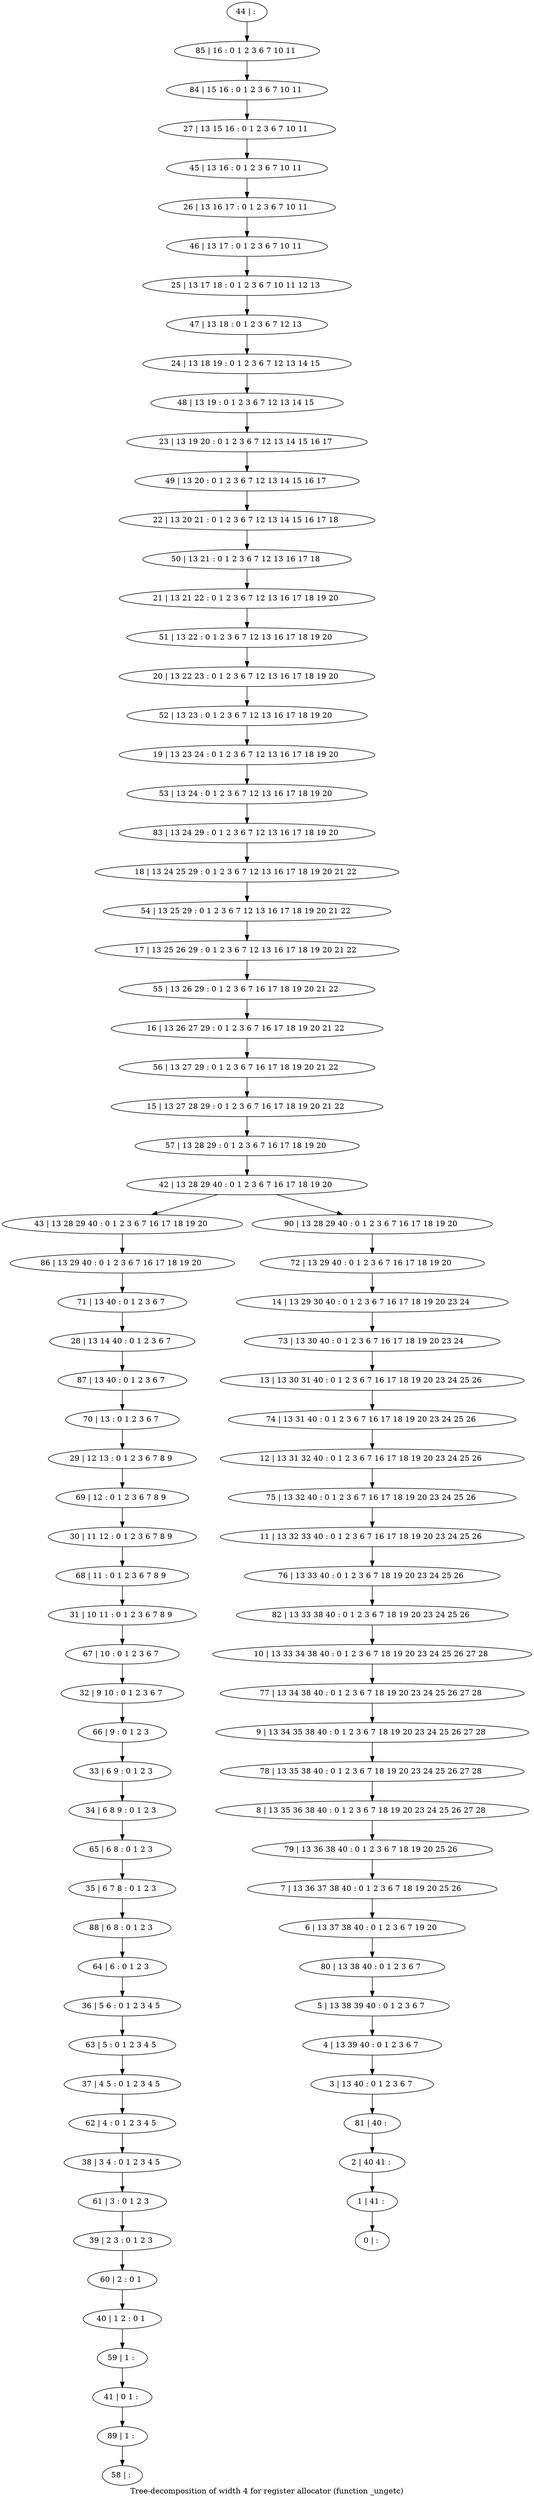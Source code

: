 digraph G {
graph [label="Tree-decomposition of width 4 for register allocator (function _ungetc)"]
0[label="0 | : "];
1[label="1 | 41 : "];
2[label="2 | 40 41 : "];
3[label="3 | 13 40 : 0 1 2 3 6 7 "];
4[label="4 | 13 39 40 : 0 1 2 3 6 7 "];
5[label="5 | 13 38 39 40 : 0 1 2 3 6 7 "];
6[label="6 | 13 37 38 40 : 0 1 2 3 6 7 19 20 "];
7[label="7 | 13 36 37 38 40 : 0 1 2 3 6 7 18 19 20 25 26 "];
8[label="8 | 13 35 36 38 40 : 0 1 2 3 6 7 18 19 20 23 24 25 26 27 28 "];
9[label="9 | 13 34 35 38 40 : 0 1 2 3 6 7 18 19 20 23 24 25 26 27 28 "];
10[label="10 | 13 33 34 38 40 : 0 1 2 3 6 7 18 19 20 23 24 25 26 27 28 "];
11[label="11 | 13 32 33 40 : 0 1 2 3 6 7 16 17 18 19 20 23 24 25 26 "];
12[label="12 | 13 31 32 40 : 0 1 2 3 6 7 16 17 18 19 20 23 24 25 26 "];
13[label="13 | 13 30 31 40 : 0 1 2 3 6 7 16 17 18 19 20 23 24 25 26 "];
14[label="14 | 13 29 30 40 : 0 1 2 3 6 7 16 17 18 19 20 23 24 "];
15[label="15 | 13 27 28 29 : 0 1 2 3 6 7 16 17 18 19 20 21 22 "];
16[label="16 | 13 26 27 29 : 0 1 2 3 6 7 16 17 18 19 20 21 22 "];
17[label="17 | 13 25 26 29 : 0 1 2 3 6 7 12 13 16 17 18 19 20 21 22 "];
18[label="18 | 13 24 25 29 : 0 1 2 3 6 7 12 13 16 17 18 19 20 21 22 "];
19[label="19 | 13 23 24 : 0 1 2 3 6 7 12 13 16 17 18 19 20 "];
20[label="20 | 13 22 23 : 0 1 2 3 6 7 12 13 16 17 18 19 20 "];
21[label="21 | 13 21 22 : 0 1 2 3 6 7 12 13 16 17 18 19 20 "];
22[label="22 | 13 20 21 : 0 1 2 3 6 7 12 13 14 15 16 17 18 "];
23[label="23 | 13 19 20 : 0 1 2 3 6 7 12 13 14 15 16 17 "];
24[label="24 | 13 18 19 : 0 1 2 3 6 7 12 13 14 15 "];
25[label="25 | 13 17 18 : 0 1 2 3 6 7 10 11 12 13 "];
26[label="26 | 13 16 17 : 0 1 2 3 6 7 10 11 "];
27[label="27 | 13 15 16 : 0 1 2 3 6 7 10 11 "];
28[label="28 | 13 14 40 : 0 1 2 3 6 7 "];
29[label="29 | 12 13 : 0 1 2 3 6 7 8 9 "];
30[label="30 | 11 12 : 0 1 2 3 6 7 8 9 "];
31[label="31 | 10 11 : 0 1 2 3 6 7 8 9 "];
32[label="32 | 9 10 : 0 1 2 3 6 7 "];
33[label="33 | 6 9 : 0 1 2 3 "];
34[label="34 | 6 8 9 : 0 1 2 3 "];
35[label="35 | 6 7 8 : 0 1 2 3 "];
36[label="36 | 5 6 : 0 1 2 3 4 5 "];
37[label="37 | 4 5 : 0 1 2 3 4 5 "];
38[label="38 | 3 4 : 0 1 2 3 4 5 "];
39[label="39 | 2 3 : 0 1 2 3 "];
40[label="40 | 1 2 : 0 1 "];
41[label="41 | 0 1 : "];
42[label="42 | 13 28 29 40 : 0 1 2 3 6 7 16 17 18 19 20 "];
43[label="43 | 13 28 29 40 : 0 1 2 3 6 7 16 17 18 19 20 "];
44[label="44 | : "];
45[label="45 | 13 16 : 0 1 2 3 6 7 10 11 "];
46[label="46 | 13 17 : 0 1 2 3 6 7 10 11 "];
47[label="47 | 13 18 : 0 1 2 3 6 7 12 13 "];
48[label="48 | 13 19 : 0 1 2 3 6 7 12 13 14 15 "];
49[label="49 | 13 20 : 0 1 2 3 6 7 12 13 14 15 16 17 "];
50[label="50 | 13 21 : 0 1 2 3 6 7 12 13 16 17 18 "];
51[label="51 | 13 22 : 0 1 2 3 6 7 12 13 16 17 18 19 20 "];
52[label="52 | 13 23 : 0 1 2 3 6 7 12 13 16 17 18 19 20 "];
53[label="53 | 13 24 : 0 1 2 3 6 7 12 13 16 17 18 19 20 "];
54[label="54 | 13 25 29 : 0 1 2 3 6 7 12 13 16 17 18 19 20 21 22 "];
55[label="55 | 13 26 29 : 0 1 2 3 6 7 16 17 18 19 20 21 22 "];
56[label="56 | 13 27 29 : 0 1 2 3 6 7 16 17 18 19 20 21 22 "];
57[label="57 | 13 28 29 : 0 1 2 3 6 7 16 17 18 19 20 "];
58[label="58 | : "];
59[label="59 | 1 : "];
60[label="60 | 2 : 0 1 "];
61[label="61 | 3 : 0 1 2 3 "];
62[label="62 | 4 : 0 1 2 3 4 5 "];
63[label="63 | 5 : 0 1 2 3 4 5 "];
64[label="64 | 6 : 0 1 2 3 "];
65[label="65 | 6 8 : 0 1 2 3 "];
66[label="66 | 9 : 0 1 2 3 "];
67[label="67 | 10 : 0 1 2 3 6 7 "];
68[label="68 | 11 : 0 1 2 3 6 7 8 9 "];
69[label="69 | 12 : 0 1 2 3 6 7 8 9 "];
70[label="70 | 13 : 0 1 2 3 6 7 "];
71[label="71 | 13 40 : 0 1 2 3 6 7 "];
72[label="72 | 13 29 40 : 0 1 2 3 6 7 16 17 18 19 20 "];
73[label="73 | 13 30 40 : 0 1 2 3 6 7 16 17 18 19 20 23 24 "];
74[label="74 | 13 31 40 : 0 1 2 3 6 7 16 17 18 19 20 23 24 25 26 "];
75[label="75 | 13 32 40 : 0 1 2 3 6 7 16 17 18 19 20 23 24 25 26 "];
76[label="76 | 13 33 40 : 0 1 2 3 6 7 18 19 20 23 24 25 26 "];
77[label="77 | 13 34 38 40 : 0 1 2 3 6 7 18 19 20 23 24 25 26 27 28 "];
78[label="78 | 13 35 38 40 : 0 1 2 3 6 7 18 19 20 23 24 25 26 27 28 "];
79[label="79 | 13 36 38 40 : 0 1 2 3 6 7 18 19 20 25 26 "];
80[label="80 | 13 38 40 : 0 1 2 3 6 7 "];
81[label="81 | 40 : "];
82[label="82 | 13 33 38 40 : 0 1 2 3 6 7 18 19 20 23 24 25 26 "];
83[label="83 | 13 24 29 : 0 1 2 3 6 7 12 13 16 17 18 19 20 "];
84[label="84 | 15 16 : 0 1 2 3 6 7 10 11 "];
85[label="85 | 16 : 0 1 2 3 6 7 10 11 "];
86[label="86 | 13 29 40 : 0 1 2 3 6 7 16 17 18 19 20 "];
87[label="87 | 13 40 : 0 1 2 3 6 7 "];
88[label="88 | 6 8 : 0 1 2 3 "];
89[label="89 | 1 : "];
90[label="90 | 13 28 29 40 : 0 1 2 3 6 7 16 17 18 19 20 "];
33->34 ;
59->41 ;
40->59 ;
60->40 ;
39->60 ;
61->39 ;
38->61 ;
62->38 ;
37->62 ;
63->37 ;
36->63 ;
64->36 ;
65->35 ;
34->65 ;
66->33 ;
32->66 ;
67->32 ;
31->67 ;
68->31 ;
30->68 ;
69->30 ;
29->69 ;
70->29 ;
71->28 ;
86->71 ;
43->86 ;
87->70 ;
28->87 ;
88->64 ;
35->88 ;
89->58 ;
41->89 ;
44->85 ;
85->84 ;
84->27 ;
27->45 ;
45->26 ;
26->46 ;
46->25 ;
25->47 ;
47->24 ;
24->48 ;
48->23 ;
23->49 ;
49->22 ;
22->50 ;
50->21 ;
21->51 ;
51->20 ;
20->52 ;
52->19 ;
19->53 ;
53->83 ;
83->18 ;
18->54 ;
54->17 ;
17->55 ;
55->16 ;
16->56 ;
56->15 ;
15->57 ;
57->42 ;
72->14 ;
14->73 ;
73->13 ;
13->74 ;
74->12 ;
12->75 ;
75->11 ;
11->76 ;
76->82 ;
82->10 ;
10->77 ;
77->9 ;
9->78 ;
78->8 ;
8->79 ;
79->7 ;
7->6 ;
6->80 ;
80->5 ;
5->4 ;
4->3 ;
3->81 ;
81->2 ;
2->1 ;
1->0 ;
90->72 ;
42->43 ;
42->90 ;
}
